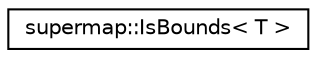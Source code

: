 digraph "Graphical Class Hierarchy"
{
 // LATEX_PDF_SIZE
  edge [fontname="Helvetica",fontsize="10",labelfontname="Helvetica",labelfontsize="10"];
  node [fontname="Helvetica",fontsize="10",shape=record];
  rankdir="LR";
  Node0 [label="supermap::IsBounds\< T \>",height=0.2,width=0.4,color="black", fillcolor="white", style="filled",URL="$structsupermap_1_1IsBounds.html",tooltip=" "];
}
